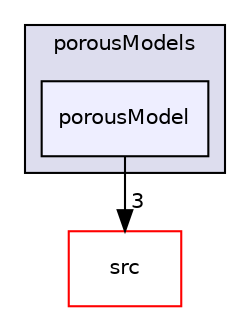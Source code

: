 digraph "applications/solvers/multiphase/icoReactingMultiphaseInterFoam/phasesSystem/interfaceModels/porousModels/porousModel" {
  bgcolor=transparent;
  compound=true
  node [ fontsize="10", fontname="Helvetica"];
  edge [ labelfontsize="10", labelfontname="Helvetica"];
  subgraph clusterdir_132c8308128ee06caf43993dbac26f6d {
    graph [ bgcolor="#ddddee", pencolor="black", label="porousModels" fontname="Helvetica", fontsize="10", URL="dir_132c8308128ee06caf43993dbac26f6d.html"]
  dir_233bb3ae7bcc3fc47714919b8a2562b0 [shape=box, label="porousModel", style="filled", fillcolor="#eeeeff", pencolor="black", URL="dir_233bb3ae7bcc3fc47714919b8a2562b0.html"];
  }
  dir_68267d1309a1af8e8297ef4c3efbcdba [shape=box label="src" color="red" URL="dir_68267d1309a1af8e8297ef4c3efbcdba.html"];
  dir_233bb3ae7bcc3fc47714919b8a2562b0->dir_68267d1309a1af8e8297ef4c3efbcdba [headlabel="3", labeldistance=1.5 headhref="dir_000199_000499.html"];
}
